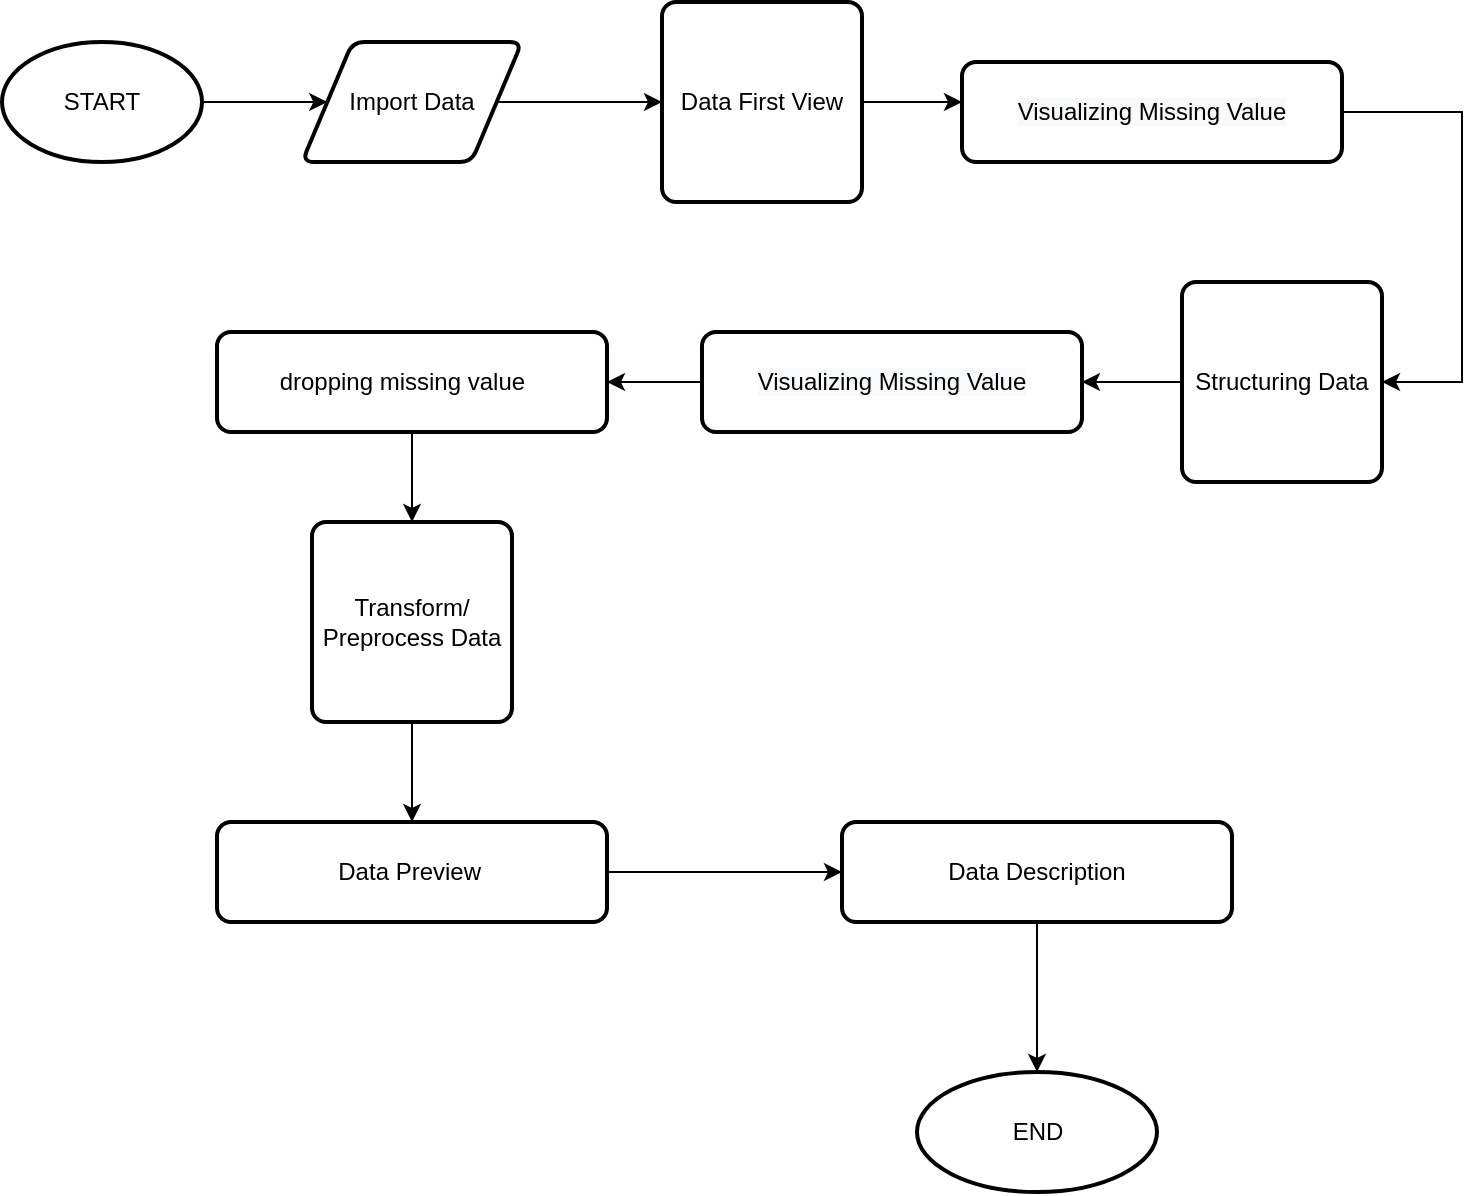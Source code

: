 <mxfile version="18.0.6" type="device"><diagram id="lYVwdpkO-M5yKUumbFqj" name="Page-1"><mxGraphModel dx="1278" dy="641" grid="1" gridSize="10" guides="1" tooltips="1" connect="1" arrows="1" fold="1" page="1" pageScale="1" pageWidth="827" pageHeight="1169" math="0" shadow="0"><root><mxCell id="0"/><mxCell id="1" parent="0"/><mxCell id="9xYPvgabfiDlkGPxz8x4-14" style="edgeStyle=orthogonalEdgeStyle;rounded=0;orthogonalLoop=1;jettySize=auto;html=1;" edge="1" parent="1" source="9xYPvgabfiDlkGPxz8x4-2" target="9xYPvgabfiDlkGPxz8x4-5"><mxGeometry relative="1" as="geometry"><mxPoint x="235" y="140" as="targetPoint"/></mxGeometry></mxCell><mxCell id="9xYPvgabfiDlkGPxz8x4-2" value="&lt;span style=&quot;&quot;&gt;Import Data&lt;br&gt;&lt;/span&gt;" style="shape=parallelogram;html=1;strokeWidth=2;perimeter=parallelogramPerimeter;whiteSpace=wrap;rounded=1;arcSize=12;size=0.23;" vertex="1" parent="1"><mxGeometry x="180" y="40" width="110" height="60" as="geometry"/></mxCell><mxCell id="9xYPvgabfiDlkGPxz8x4-24" style="edgeStyle=orthogonalEdgeStyle;rounded=0;orthogonalLoop=1;jettySize=auto;html=1;" edge="1" parent="1" source="9xYPvgabfiDlkGPxz8x4-4" target="9xYPvgabfiDlkGPxz8x4-6"><mxGeometry relative="1" as="geometry"><Array as="points"><mxPoint x="760" y="75"/><mxPoint x="760" y="210"/></Array></mxGeometry></mxCell><mxCell id="9xYPvgabfiDlkGPxz8x4-4" value="&lt;span style=&quot;color: rgb(0, 0, 0); font-family: Helvetica; font-size: 12px; font-style: normal; font-variant-ligatures: normal; font-variant-caps: normal; font-weight: 400; letter-spacing: normal; orphans: 2; text-align: center; text-indent: 0px; text-transform: none; widows: 2; word-spacing: 0px; -webkit-text-stroke-width: 0px; background-color: rgb(248, 249, 250); text-decoration-thickness: initial; text-decoration-style: initial; text-decoration-color: initial; float: none; display: inline !important;&quot;&gt;Visualizing Missing Value&lt;/span&gt;" style="rounded=1;whiteSpace=wrap;html=1;absoluteArcSize=1;arcSize=14;strokeWidth=2;" vertex="1" parent="1"><mxGeometry x="510" y="50" width="190" height="50" as="geometry"/></mxCell><mxCell id="9xYPvgabfiDlkGPxz8x4-11" style="edgeStyle=orthogonalEdgeStyle;rounded=0;orthogonalLoop=1;jettySize=auto;html=1;" edge="1" parent="1" source="9xYPvgabfiDlkGPxz8x4-5" target="9xYPvgabfiDlkGPxz8x4-4"><mxGeometry relative="1" as="geometry"><Array as="points"><mxPoint x="590" y="70"/><mxPoint x="590" y="70"/></Array></mxGeometry></mxCell><mxCell id="9xYPvgabfiDlkGPxz8x4-5" value="Data First View" style="rounded=1;whiteSpace=wrap;html=1;absoluteArcSize=1;arcSize=14;strokeWidth=2;" vertex="1" parent="1"><mxGeometry x="360" y="20" width="100" height="100" as="geometry"/></mxCell><mxCell id="9xYPvgabfiDlkGPxz8x4-16" style="edgeStyle=orthogonalEdgeStyle;rounded=0;orthogonalLoop=1;jettySize=auto;html=1;entryX=1;entryY=0.5;entryDx=0;entryDy=0;" edge="1" parent="1" source="9xYPvgabfiDlkGPxz8x4-6" target="9xYPvgabfiDlkGPxz8x4-25"><mxGeometry relative="1" as="geometry"><mxPoint x="470" y="220" as="targetPoint"/></mxGeometry></mxCell><mxCell id="9xYPvgabfiDlkGPxz8x4-6" value="Structuring Data" style="rounded=1;whiteSpace=wrap;html=1;absoluteArcSize=1;arcSize=14;strokeWidth=2;" vertex="1" parent="1"><mxGeometry x="620" y="160" width="100" height="100" as="geometry"/></mxCell><mxCell id="9xYPvgabfiDlkGPxz8x4-9" style="edgeStyle=orthogonalEdgeStyle;rounded=0;orthogonalLoop=1;jettySize=auto;html=1;entryX=0;entryY=0.5;entryDx=0;entryDy=0;" edge="1" parent="1" source="9xYPvgabfiDlkGPxz8x4-8" target="9xYPvgabfiDlkGPxz8x4-2"><mxGeometry relative="1" as="geometry"/></mxCell><mxCell id="9xYPvgabfiDlkGPxz8x4-8" value="START" style="strokeWidth=2;html=1;shape=mxgraph.flowchart.start_1;whiteSpace=wrap;" vertex="1" parent="1"><mxGeometry x="30" y="40" width="100" height="60" as="geometry"/></mxCell><mxCell id="9xYPvgabfiDlkGPxz8x4-28" value="" style="edgeStyle=orthogonalEdgeStyle;rounded=0;orthogonalLoop=1;jettySize=auto;html=1;" edge="1" parent="1" source="9xYPvgabfiDlkGPxz8x4-25" target="9xYPvgabfiDlkGPxz8x4-27"><mxGeometry relative="1" as="geometry"/></mxCell><mxCell id="9xYPvgabfiDlkGPxz8x4-25" value="&lt;span style=&quot;color: rgb(0, 0, 0); font-family: Helvetica; font-size: 12px; font-style: normal; font-variant-ligatures: normal; font-variant-caps: normal; font-weight: 400; letter-spacing: normal; orphans: 2; text-align: center; text-indent: 0px; text-transform: none; widows: 2; word-spacing: 0px; -webkit-text-stroke-width: 0px; background-color: rgb(248, 249, 250); text-decoration-thickness: initial; text-decoration-style: initial; text-decoration-color: initial; float: none; display: inline !important;&quot;&gt;Visualizing Missing Value&lt;/span&gt;" style="rounded=1;whiteSpace=wrap;html=1;absoluteArcSize=1;arcSize=14;strokeWidth=2;" vertex="1" parent="1"><mxGeometry x="380" y="185" width="190" height="50" as="geometry"/></mxCell><mxCell id="9xYPvgabfiDlkGPxz8x4-30" style="edgeStyle=orthogonalEdgeStyle;rounded=0;orthogonalLoop=1;jettySize=auto;html=1;" edge="1" parent="1" source="9xYPvgabfiDlkGPxz8x4-27" target="9xYPvgabfiDlkGPxz8x4-34"><mxGeometry relative="1" as="geometry"><mxPoint x="90" y="320" as="targetPoint"/></mxGeometry></mxCell><mxCell id="9xYPvgabfiDlkGPxz8x4-27" value="dropping missing value&lt;span style=&quot;white-space: pre;&quot;&gt;&#9;&lt;/span&gt;" style="whiteSpace=wrap;html=1;rounded=1;arcSize=14;strokeWidth=2;" vertex="1" parent="1"><mxGeometry x="137.5" y="185" width="195" height="50" as="geometry"/></mxCell><mxCell id="9xYPvgabfiDlkGPxz8x4-32" style="edgeStyle=orthogonalEdgeStyle;rounded=0;orthogonalLoop=1;jettySize=auto;html=1;" edge="1" parent="1" source="9xYPvgabfiDlkGPxz8x4-31" target="9xYPvgabfiDlkGPxz8x4-33"><mxGeometry relative="1" as="geometry"><mxPoint x="470" y="455" as="targetPoint"/></mxGeometry></mxCell><mxCell id="9xYPvgabfiDlkGPxz8x4-31" value="Data Preview&amp;nbsp;" style="whiteSpace=wrap;html=1;rounded=1;arcSize=14;strokeWidth=2;" vertex="1" parent="1"><mxGeometry x="137.5" y="430" width="195" height="50" as="geometry"/></mxCell><mxCell id="9xYPvgabfiDlkGPxz8x4-38" value="" style="edgeStyle=orthogonalEdgeStyle;rounded=0;orthogonalLoop=1;jettySize=auto;html=1;" edge="1" parent="1" source="9xYPvgabfiDlkGPxz8x4-33" target="9xYPvgabfiDlkGPxz8x4-37"><mxGeometry relative="1" as="geometry"/></mxCell><mxCell id="9xYPvgabfiDlkGPxz8x4-33" value="Data Description" style="whiteSpace=wrap;html=1;rounded=1;arcSize=14;strokeWidth=2;" vertex="1" parent="1"><mxGeometry x="450" y="430" width="195" height="50" as="geometry"/></mxCell><mxCell id="9xYPvgabfiDlkGPxz8x4-35" style="edgeStyle=orthogonalEdgeStyle;rounded=0;orthogonalLoop=1;jettySize=auto;html=1;entryX=0.5;entryY=0;entryDx=0;entryDy=0;" edge="1" parent="1" source="9xYPvgabfiDlkGPxz8x4-34" target="9xYPvgabfiDlkGPxz8x4-31"><mxGeometry relative="1" as="geometry"/></mxCell><mxCell id="9xYPvgabfiDlkGPxz8x4-34" value="Transform/ Preprocess Data" style="rounded=1;whiteSpace=wrap;html=1;absoluteArcSize=1;arcSize=14;strokeWidth=2;" vertex="1" parent="1"><mxGeometry x="185" y="280" width="100" height="100" as="geometry"/></mxCell><mxCell id="9xYPvgabfiDlkGPxz8x4-37" value="END" style="ellipse;whiteSpace=wrap;html=1;rounded=1;arcSize=14;strokeWidth=2;" vertex="1" parent="1"><mxGeometry x="487.5" y="555" width="120" height="60" as="geometry"/></mxCell></root></mxGraphModel></diagram></mxfile>